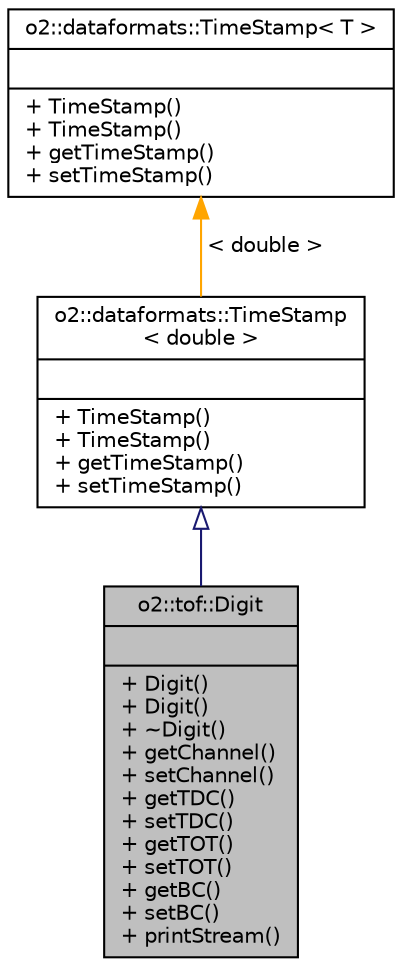 digraph "o2::tof::Digit"
{
 // INTERACTIVE_SVG=YES
  bgcolor="transparent";
  edge [fontname="Helvetica",fontsize="10",labelfontname="Helvetica",labelfontsize="10"];
  node [fontname="Helvetica",fontsize="10",shape=record];
  Node1 [label="{o2::tof::Digit\n||+ Digit()\l+ Digit()\l+ ~Digit()\l+ getChannel()\l+ setChannel()\l+ getTDC()\l+ setTDC()\l+ getTOT()\l+ setTOT()\l+ getBC()\l+ setBC()\l+ printStream()\l}",height=0.2,width=0.4,color="black", fillcolor="grey75", style="filled" fontcolor="black"];
  Node2 -> Node1 [dir="back",color="midnightblue",fontsize="10",style="solid",arrowtail="onormal",fontname="Helvetica"];
  Node2 [label="{o2::dataformats::TimeStamp\l\< double \>\n||+ TimeStamp()\l+ TimeStamp()\l+ getTimeStamp()\l+ setTimeStamp()\l}",height=0.2,width=0.4,color="black",URL="$d0/d94/classo2_1_1dataformats_1_1TimeStamp.html"];
  Node3 -> Node2 [dir="back",color="orange",fontsize="10",style="solid",label=" \< double \>" ,fontname="Helvetica"];
  Node3 [label="{o2::dataformats::TimeStamp\< T \>\n||+ TimeStamp()\l+ TimeStamp()\l+ getTimeStamp()\l+ setTimeStamp()\l}",height=0.2,width=0.4,color="black",URL="$d0/d94/classo2_1_1dataformats_1_1TimeStamp.html"];
}

